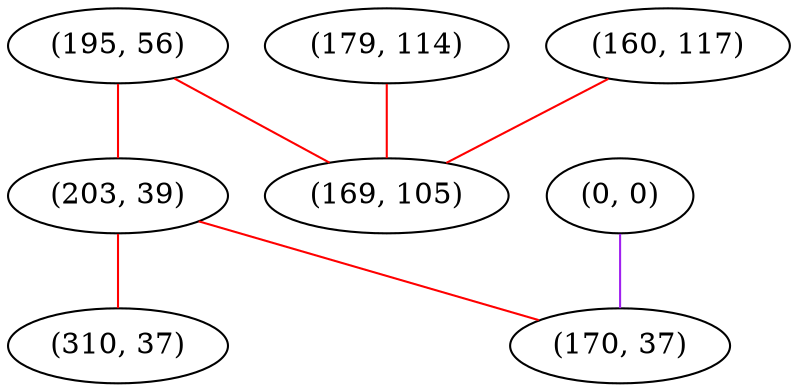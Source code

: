 graph "" {
"(195, 56)";
"(203, 39)";
"(179, 114)";
"(0, 0)";
"(160, 117)";
"(169, 105)";
"(310, 37)";
"(170, 37)";
"(195, 56)" -- "(203, 39)"  [color=red, key=0, weight=1];
"(195, 56)" -- "(169, 105)"  [color=red, key=0, weight=1];
"(203, 39)" -- "(170, 37)"  [color=red, key=0, weight=1];
"(203, 39)" -- "(310, 37)"  [color=red, key=0, weight=1];
"(179, 114)" -- "(169, 105)"  [color=red, key=0, weight=1];
"(0, 0)" -- "(170, 37)"  [color=purple, key=0, weight=4];
"(160, 117)" -- "(169, 105)"  [color=red, key=0, weight=1];
}

